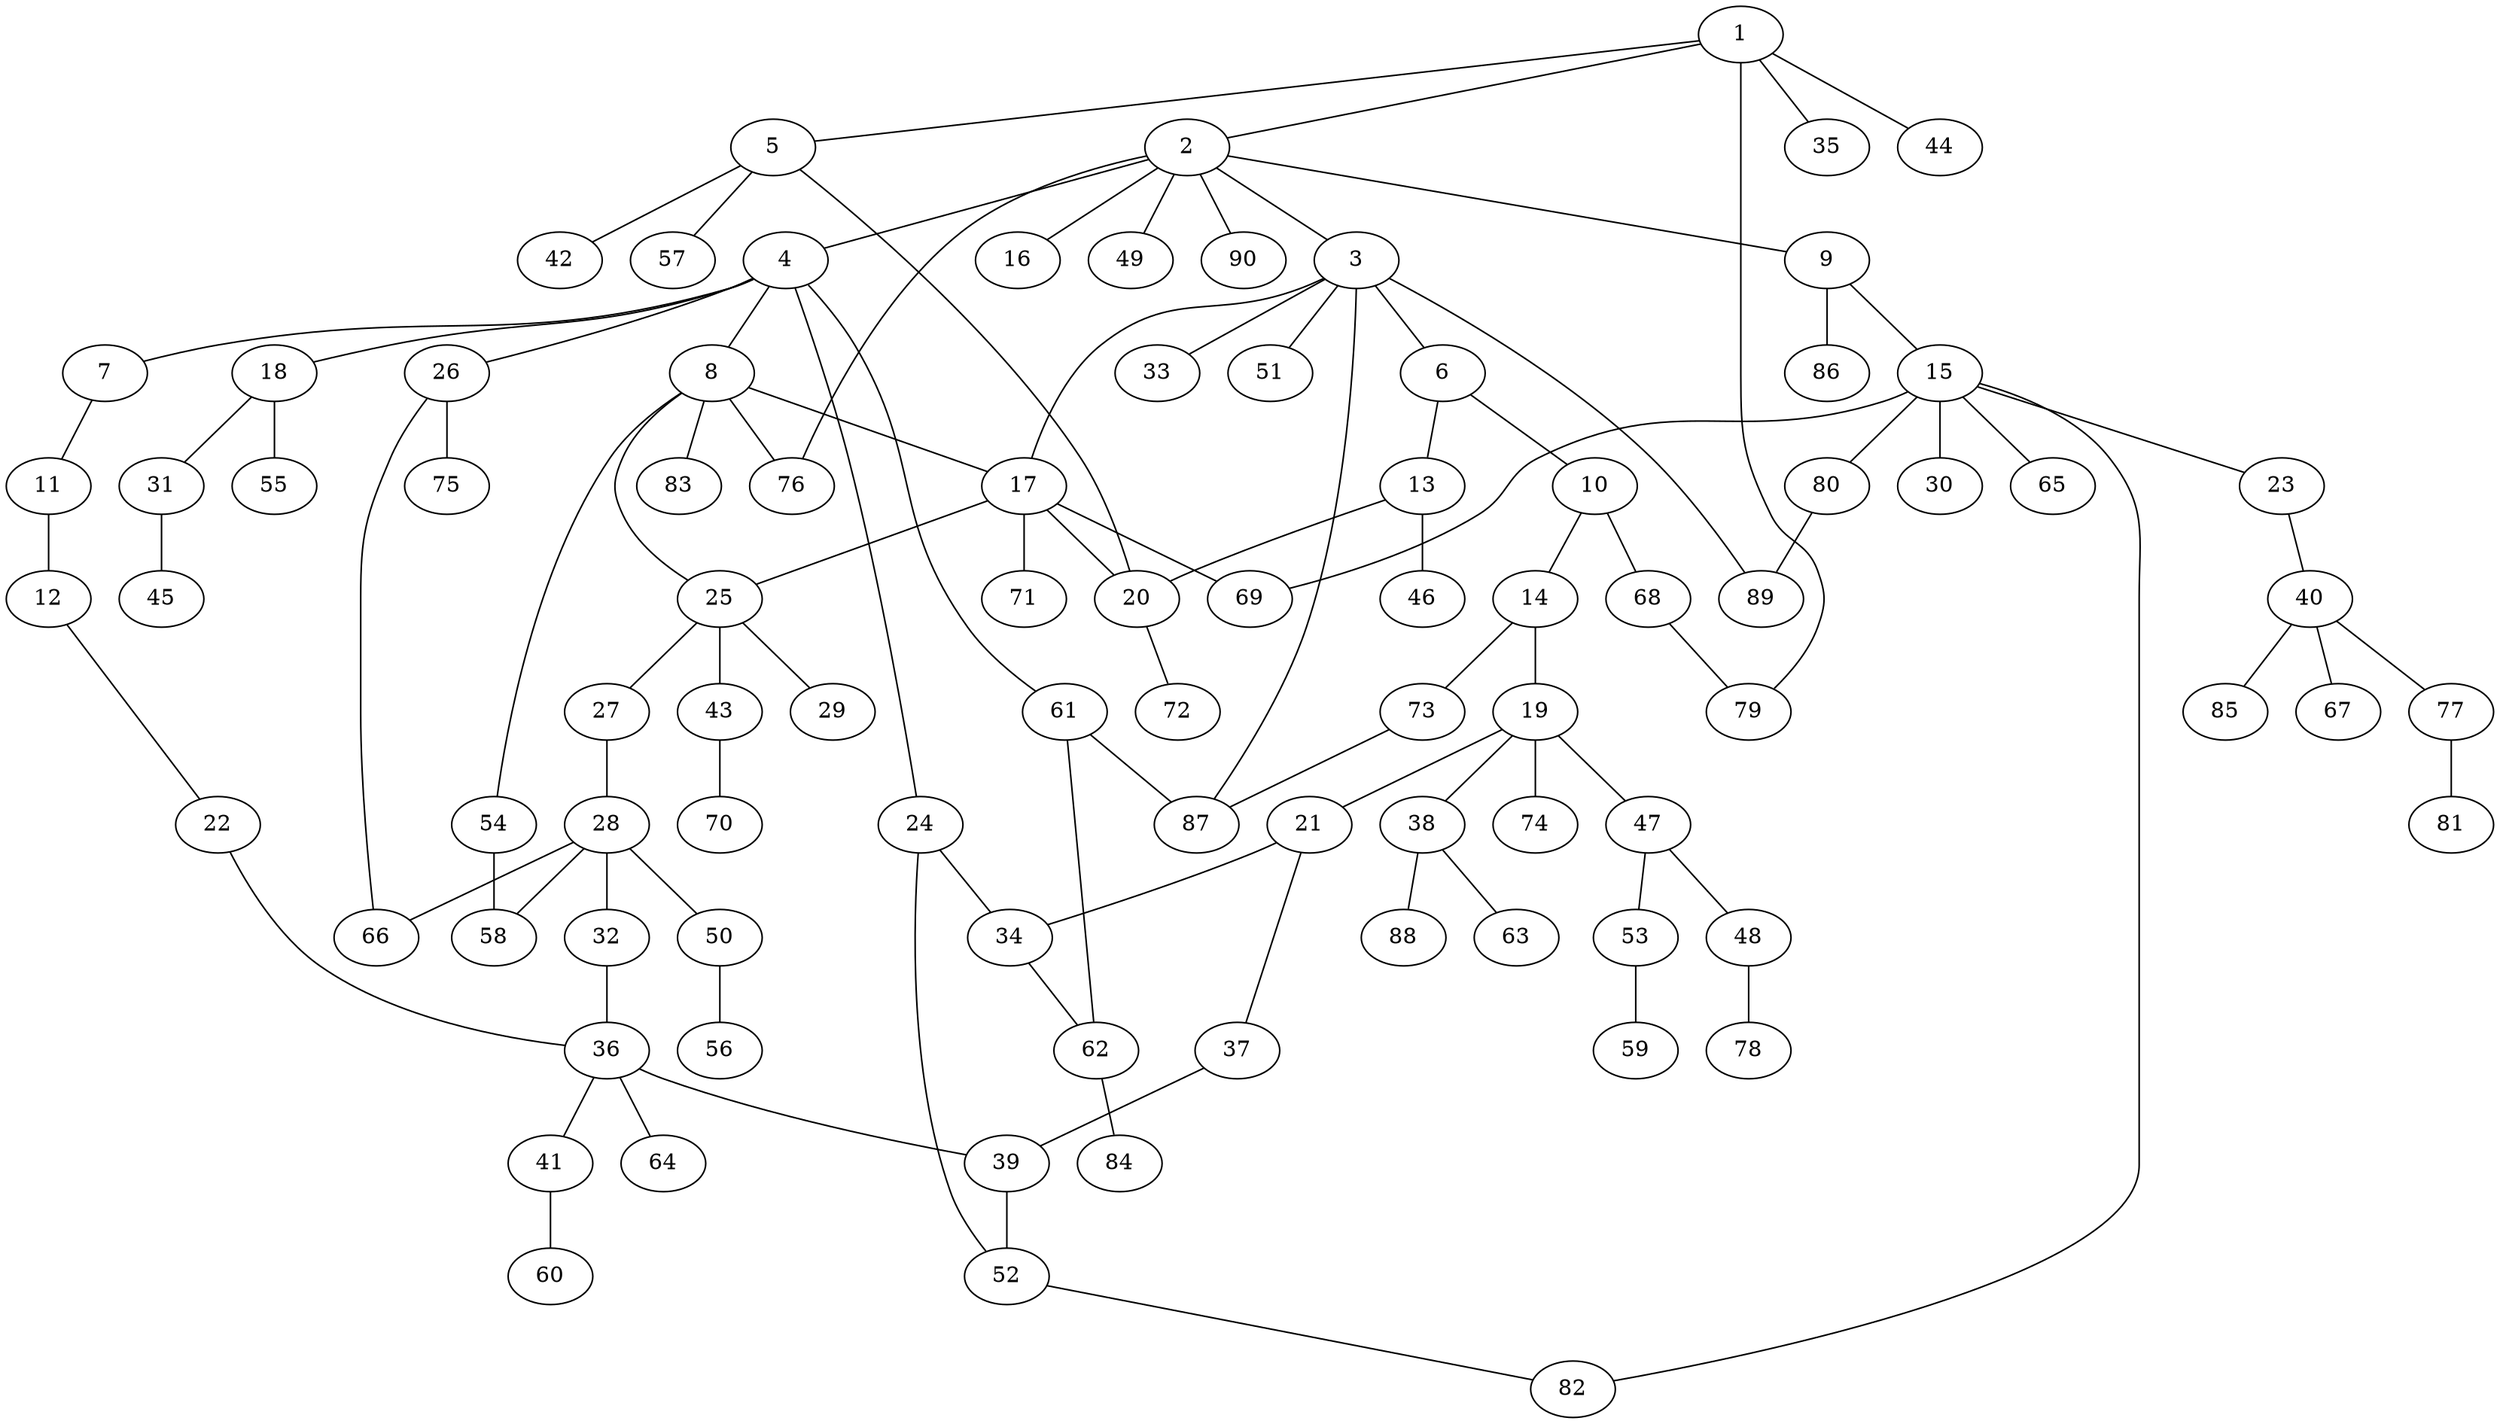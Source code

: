 graph graphname {1--2
1--5
1--35
1--44
1--79
2--3
2--4
2--9
2--16
2--49
2--76
2--90
3--6
3--17
3--33
3--51
3--87
3--89
4--7
4--8
4--18
4--24
4--26
4--61
5--20
5--42
5--57
6--10
6--13
7--11
8--17
8--25
8--54
8--76
8--83
9--15
9--86
10--14
10--68
11--12
12--22
13--20
13--46
14--19
14--73
15--23
15--30
15--65
15--69
15--80
15--82
17--20
17--25
17--69
17--71
18--31
18--55
19--21
19--38
19--47
19--74
20--72
21--34
21--37
22--36
23--40
24--34
24--52
25--27
25--29
25--43
26--66
26--75
27--28
28--32
28--50
28--58
28--66
31--45
32--36
34--62
36--39
36--41
36--64
37--39
38--63
38--88
39--52
40--67
40--77
40--85
41--60
43--70
47--48
47--53
48--78
50--56
52--82
53--59
54--58
61--62
61--87
62--84
68--79
73--87
77--81
80--89
}
